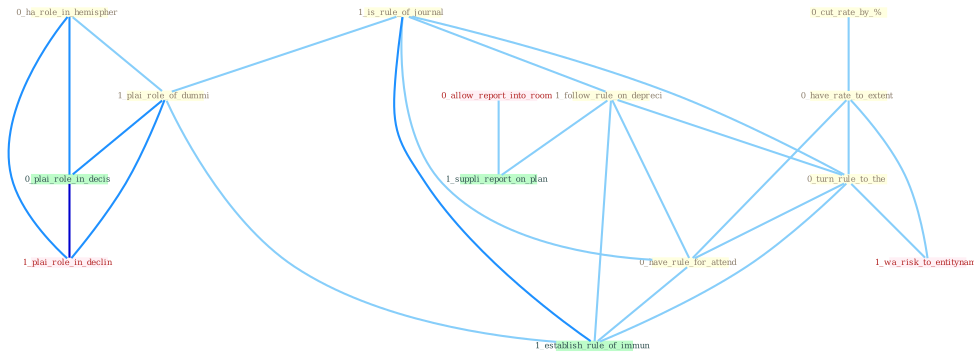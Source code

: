 Graph G{ 
    node
    [shape=polygon,style=filled,width=.5,height=.06,color="#BDFCC9",fixedsize=true,fontsize=4,
    fontcolor="#2f4f4f"];
    {node
    [color="#ffffe0", fontcolor="#8b7d6b"] "0_ha_role_in_hemispher " "1_is_rule_of_journal " "0_cut_rate_by_% " "1_plai_role_of_dummi " "1_follow_rule_on_depreci " "0_have_rate_to_extent " "0_turn_rule_to_the " "0_have_rule_for_attend "}
{node [color="#fff0f5", fontcolor="#b22222"] "1_wa_risk_to_entitynam " "1_plai_role_in_declin " "0_allow_report_into_room "}
edge [color="#B0E2FF"];

	"0_ha_role_in_hemispher " -- "1_plai_role_of_dummi " [w="1", color="#87cefa" ];
	"0_ha_role_in_hemispher " -- "0_plai_role_in_decis " [w="2", color="#1e90ff" , len=0.8];
	"0_ha_role_in_hemispher " -- "1_plai_role_in_declin " [w="2", color="#1e90ff" , len=0.8];
	"1_is_rule_of_journal " -- "1_plai_role_of_dummi " [w="1", color="#87cefa" ];
	"1_is_rule_of_journal " -- "1_follow_rule_on_depreci " [w="1", color="#87cefa" ];
	"1_is_rule_of_journal " -- "0_turn_rule_to_the " [w="1", color="#87cefa" ];
	"1_is_rule_of_journal " -- "0_have_rule_for_attend " [w="1", color="#87cefa" ];
	"1_is_rule_of_journal " -- "1_establish_rule_of_immun " [w="2", color="#1e90ff" , len=0.8];
	"0_cut_rate_by_% " -- "0_have_rate_to_extent " [w="1", color="#87cefa" ];
	"1_plai_role_of_dummi " -- "0_plai_role_in_decis " [w="2", color="#1e90ff" , len=0.8];
	"1_plai_role_of_dummi " -- "1_establish_rule_of_immun " [w="1", color="#87cefa" ];
	"1_plai_role_of_dummi " -- "1_plai_role_in_declin " [w="2", color="#1e90ff" , len=0.8];
	"1_follow_rule_on_depreci " -- "0_turn_rule_to_the " [w="1", color="#87cefa" ];
	"1_follow_rule_on_depreci " -- "0_have_rule_for_attend " [w="1", color="#87cefa" ];
	"1_follow_rule_on_depreci " -- "1_establish_rule_of_immun " [w="1", color="#87cefa" ];
	"1_follow_rule_on_depreci " -- "1_suppli_report_on_plan " [w="1", color="#87cefa" ];
	"0_have_rate_to_extent " -- "0_turn_rule_to_the " [w="1", color="#87cefa" ];
	"0_have_rate_to_extent " -- "0_have_rule_for_attend " [w="1", color="#87cefa" ];
	"0_have_rate_to_extent " -- "1_wa_risk_to_entitynam " [w="1", color="#87cefa" ];
	"0_turn_rule_to_the " -- "0_have_rule_for_attend " [w="1", color="#87cefa" ];
	"0_turn_rule_to_the " -- "1_wa_risk_to_entitynam " [w="1", color="#87cefa" ];
	"0_turn_rule_to_the " -- "1_establish_rule_of_immun " [w="1", color="#87cefa" ];
	"0_have_rule_for_attend " -- "1_establish_rule_of_immun " [w="1", color="#87cefa" ];
	"0_plai_role_in_decis " -- "1_plai_role_in_declin " [w="3", color="#0000cd" , len=0.6];
	"0_allow_report_into_room " -- "1_suppli_report_on_plan " [w="1", color="#87cefa" ];
}